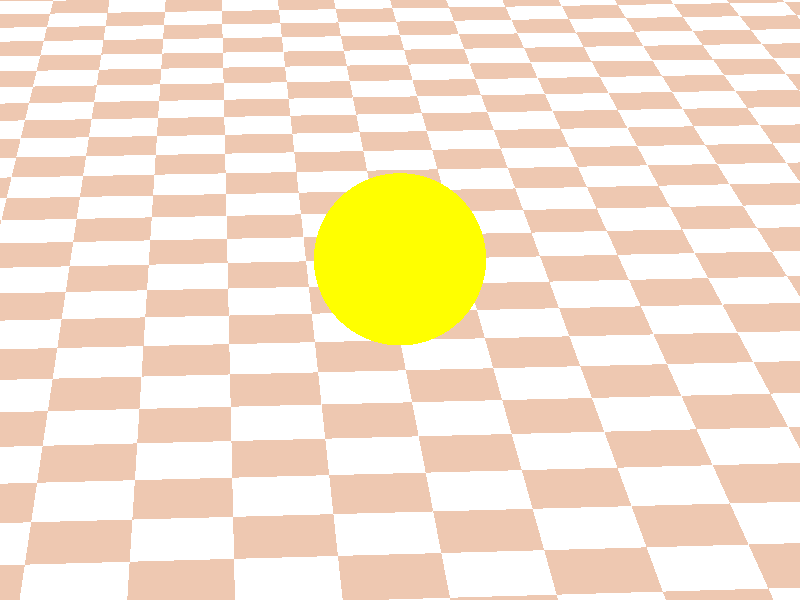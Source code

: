 #version 3.7;
#include "colors.inc"
#include "stones.inc"
#include "woods.inc"
global_settings{
    assumed_gamma 1.0
}

camera{
    location <-2,10,-30>
    up 0.22*y
    right 0.22*x*image_width/image_height
    look_at <0,-0.5,0>
}

light_source {
    <-10, 10, -15> 
    color rgb <1.0, 1.0,  1.0>
}

light_source {
    <14, 4, 8> 
    color rgb <0.4, 0.4,  0.37>
}

background{
    rgb <1,1,1>
}

plane {
    y, -1
    texture{
        pigment { 
            checker
            White, // checker color 1
            Tan, // checker color 2
        }
    }
}

sphere {
    <0, 0, 0>, 1 // <x, y, z>, radius
    
    texture {
        pigment { 
            Yellow
        }
    }
    finish {
        diffuse 0.7
        ambient 0.3
        specular 0.7
        roughness 0.003
        reflection 0.4
    }
}

